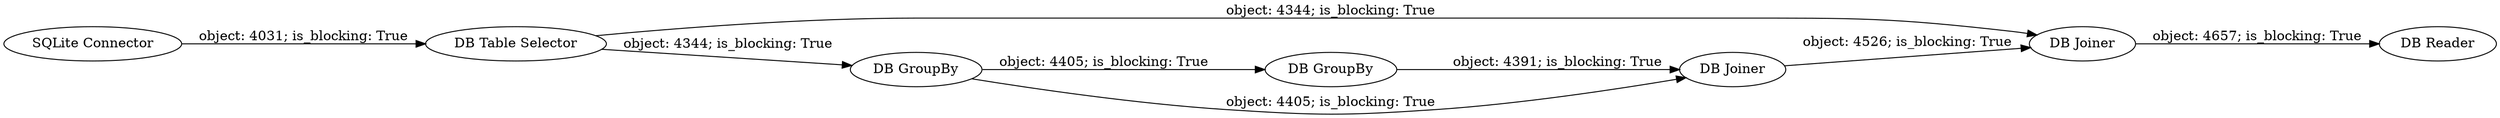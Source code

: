 digraph {
	"823284432657435601_2" [label="SQLite Connector"]
	"823284432657435601_3" [label="DB Table Selector"]
	"823284432657435601_12" [label="DB Joiner"]
	"823284432657435601_10" [label="DB GroupBy"]
	"823284432657435601_5" [label="DB GroupBy"]
	"823284432657435601_9" [label="DB Reader"]
	"823284432657435601_11" [label="DB Joiner"]
	"823284432657435601_3" -> "823284432657435601_12" [label="object: 4344; is_blocking: True"]
	"823284432657435601_11" -> "823284432657435601_12" [label="object: 4526; is_blocking: True"]
	"823284432657435601_5" -> "823284432657435601_11" [label="object: 4405; is_blocking: True"]
	"823284432657435601_3" -> "823284432657435601_5" [label="object: 4344; is_blocking: True"]
	"823284432657435601_10" -> "823284432657435601_11" [label="object: 4391; is_blocking: True"]
	"823284432657435601_5" -> "823284432657435601_10" [label="object: 4405; is_blocking: True"]
	"823284432657435601_12" -> "823284432657435601_9" [label="object: 4657; is_blocking: True"]
	"823284432657435601_2" -> "823284432657435601_3" [label="object: 4031; is_blocking: True"]
	rankdir=LR
}
